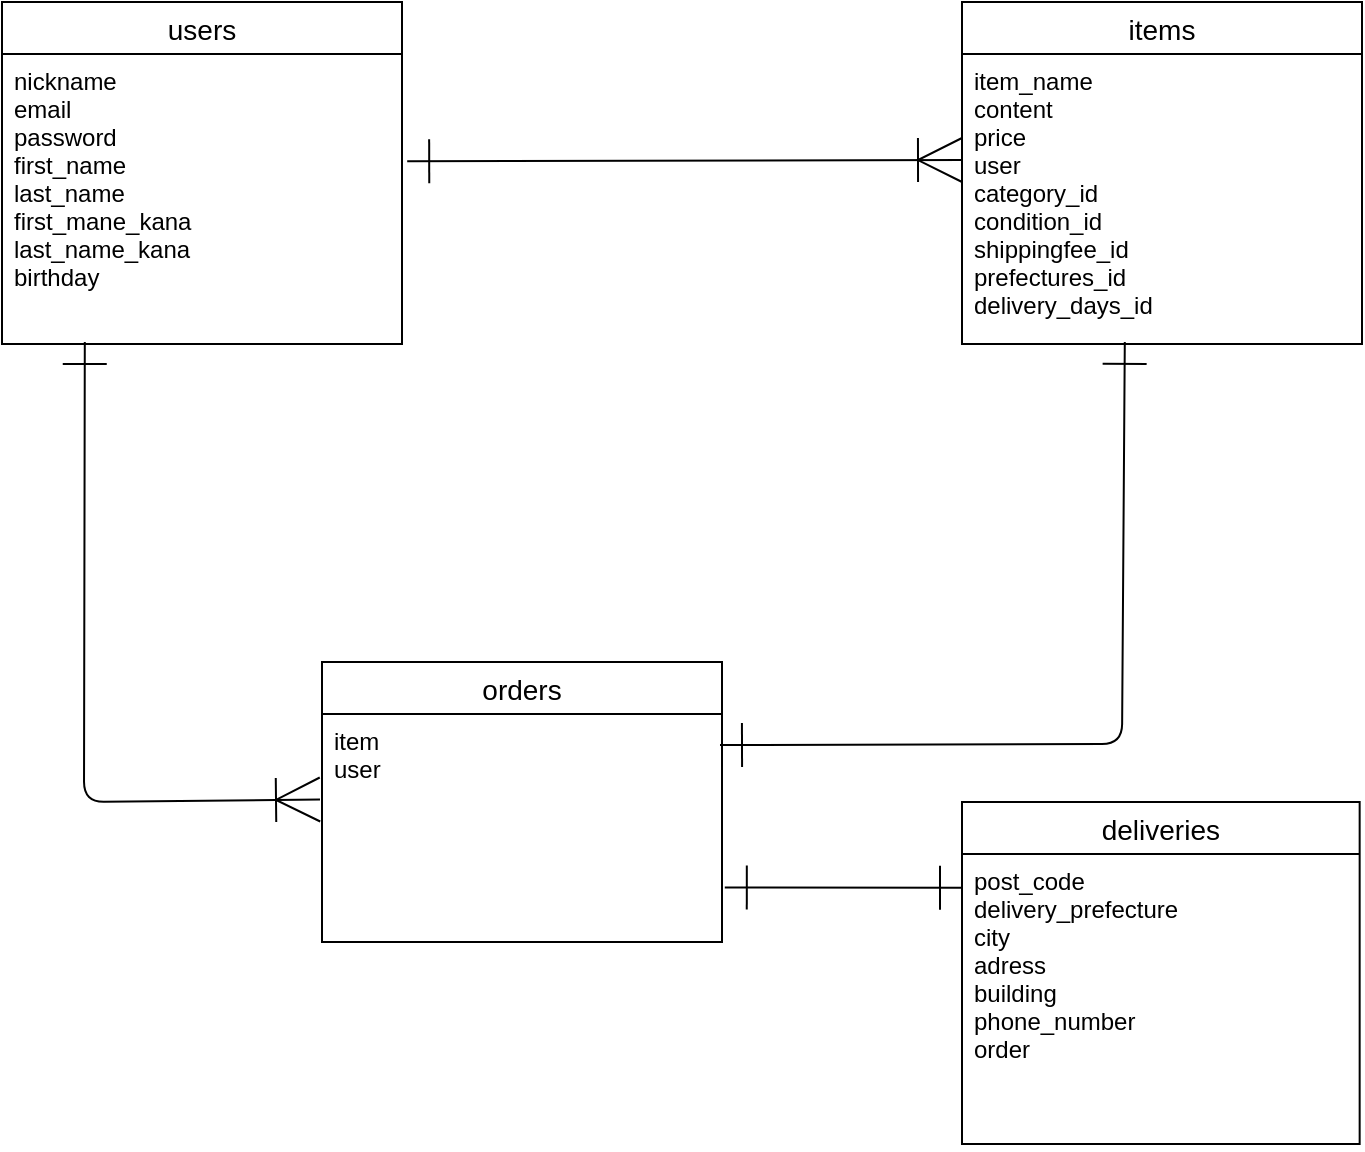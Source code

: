 <mxfile>
    <diagram id="PbEivEJ52fipvO_Zywe6" name="ページ1">
        <mxGraphModel dx="271" dy="754" grid="1" gridSize="10" guides="1" tooltips="1" connect="1" arrows="1" fold="1" page="1" pageScale="1" pageWidth="827" pageHeight="1169" math="0" shadow="0">
            <root>
                <mxCell id="0"/>
                <mxCell id="1" parent="0"/>
                <mxCell id="2" value="users" style="swimlane;fontStyle=0;childLayout=stackLayout;horizontal=1;startSize=26;horizontalStack=0;resizeParent=1;resizeParentMax=0;resizeLast=0;collapsible=1;marginBottom=0;align=center;fontSize=14;" vertex="1" parent="1">
                    <mxGeometry x="40" y="80" width="200" height="171" as="geometry"/>
                </mxCell>
                <mxCell id="3" value="nickname&#10;email&#10;password&#10;first_name&#10;last_name&#10;first_mane_kana&#10;last_name_kana&#10;birthday" style="text;strokeColor=none;fillColor=none;spacingLeft=4;spacingRight=4;overflow=hidden;rotatable=0;points=[[0,0.5],[1,0.5]];portConstraint=eastwest;fontSize=12;" vertex="1" parent="2">
                    <mxGeometry y="26" width="200" height="145" as="geometry"/>
                </mxCell>
                <mxCell id="7" value="items" style="swimlane;fontStyle=0;childLayout=stackLayout;horizontal=1;startSize=26;horizontalStack=0;resizeParent=1;resizeParentMax=0;resizeLast=0;collapsible=1;marginBottom=0;align=center;fontSize=14;" vertex="1" parent="1">
                    <mxGeometry x="520" y="80" width="200" height="171" as="geometry"/>
                </mxCell>
                <mxCell id="8" value="item_name&#10;content&#10;price&#10;user&#10;category_id&#10;condition_id&#10;shippingfee_id&#10;prefectures_id&#10;delivery_days_id" style="text;strokeColor=none;fillColor=none;spacingLeft=4;spacingRight=4;overflow=hidden;rotatable=0;points=[[0,0.5],[1,0.5]];portConstraint=eastwest;fontSize=12;" vertex="1" parent="7">
                    <mxGeometry y="26" width="200" height="145" as="geometry"/>
                </mxCell>
                <mxCell id="10" style="edgeStyle=none;html=1;targetPerimeterSpacing=0;endArrow=ERone;endFill=0;endSize=20;startArrow=ERoneToMany;startFill=0;entryX=1.013;entryY=0.37;entryDx=0;entryDy=0;entryPerimeter=0;startSize=20;" edge="1" parent="1" target="3">
                    <mxGeometry relative="1" as="geometry">
                        <mxPoint x="520" y="159" as="sourcePoint"/>
                        <mxPoint x="250" y="160" as="targetPoint"/>
                    </mxGeometry>
                </mxCell>
                <mxCell id="11" value="orders" style="swimlane;fontStyle=0;childLayout=stackLayout;horizontal=1;startSize=26;horizontalStack=0;resizeParent=1;resizeParentMax=0;resizeLast=0;collapsible=1;marginBottom=0;align=center;fontSize=14;fontFamily=Helvetica;fontColor=default;" vertex="1" parent="1">
                    <mxGeometry x="200" y="410" width="200" height="140" as="geometry"/>
                </mxCell>
                <mxCell id="12" value="item&#10;user" style="text;strokeColor=none;fillColor=none;spacingLeft=4;spacingRight=4;overflow=hidden;rotatable=0;points=[[0,0.5],[1,0.5]];portConstraint=eastwest;fontSize=12;fontFamily=Helvetica;fontColor=default;" vertex="1" parent="11">
                    <mxGeometry y="26" width="200" height="114" as="geometry"/>
                </mxCell>
                <mxCell id="15" value="deliveries" style="swimlane;fontStyle=0;childLayout=stackLayout;horizontal=1;startSize=26;horizontalStack=0;resizeParent=1;resizeParentMax=0;resizeLast=0;collapsible=1;marginBottom=0;align=center;fontSize=14;fontFamily=Helvetica;fontColor=default;aspect=fixed;" vertex="1" parent="1">
                    <mxGeometry x="520" y="480" width="198.83" height="171" as="geometry"/>
                </mxCell>
                <mxCell id="16" value="post_code&#10;delivery_prefecture&#10;city&#10;adress&#10;building&#10;phone_number&#10;order" style="text;strokeColor=none;fillColor=none;spacingLeft=4;spacingRight=4;overflow=hidden;rotatable=0;points=[[0,0.5],[1,0.5]];portConstraint=eastwest;fontSize=12;fontFamily=Helvetica;fontColor=default;aspect=fixed;" vertex="1" parent="15">
                    <mxGeometry y="26" width="198.83" height="145" as="geometry"/>
                </mxCell>
                <mxCell id="20" style="edgeStyle=none;rounded=1;html=1;entryX=0.207;entryY=0.993;entryDx=0;entryDy=0;entryPerimeter=0;labelBackgroundColor=default;fontFamily=Helvetica;fontSize=11;fontColor=default;startArrow=ERoneToMany;startFill=0;endArrow=ERone;endFill=0;startSize=20;endSize=20;targetPerimeterSpacing=0;strokeColor=default;exitX=-0.005;exitY=0.375;exitDx=0;exitDy=0;exitPerimeter=0;" edge="1" parent="1" source="12" target="3">
                    <mxGeometry relative="1" as="geometry">
                        <Array as="points">
                            <mxPoint x="81" y="480"/>
                        </Array>
                    </mxGeometry>
                </mxCell>
                <mxCell id="21" style="edgeStyle=none;rounded=1;html=1;labelBackgroundColor=default;fontFamily=Helvetica;fontSize=11;fontColor=default;startArrow=ERone;startFill=0;endArrow=ERone;endFill=0;startSize=20;endSize=20;targetPerimeterSpacing=0;strokeColor=default;entryX=0.995;entryY=0.136;entryDx=0;entryDy=0;entryPerimeter=0;exitX=0.407;exitY=0.993;exitDx=0;exitDy=0;exitPerimeter=0;" edge="1" parent="1" source="8" target="12">
                    <mxGeometry relative="1" as="geometry">
                        <mxPoint x="410" y="480" as="targetPoint"/>
                        <Array as="points">
                            <mxPoint x="600" y="451"/>
                        </Array>
                    </mxGeometry>
                </mxCell>
                <mxCell id="22" style="edgeStyle=none;rounded=1;html=1;exitX=1.007;exitY=0.761;exitDx=0;exitDy=0;labelBackgroundColor=default;fontFamily=Helvetica;fontSize=11;fontColor=default;startArrow=ERone;startFill=0;endArrow=ERone;endFill=0;startSize=20;endSize=20;targetPerimeterSpacing=0;strokeColor=default;exitPerimeter=0;entryX=0;entryY=0.116;entryDx=0;entryDy=0;entryPerimeter=0;" edge="1" parent="1" source="12" target="16">
                    <mxGeometry relative="1" as="geometry"/>
                </mxCell>
            </root>
        </mxGraphModel>
    </diagram>
</mxfile>